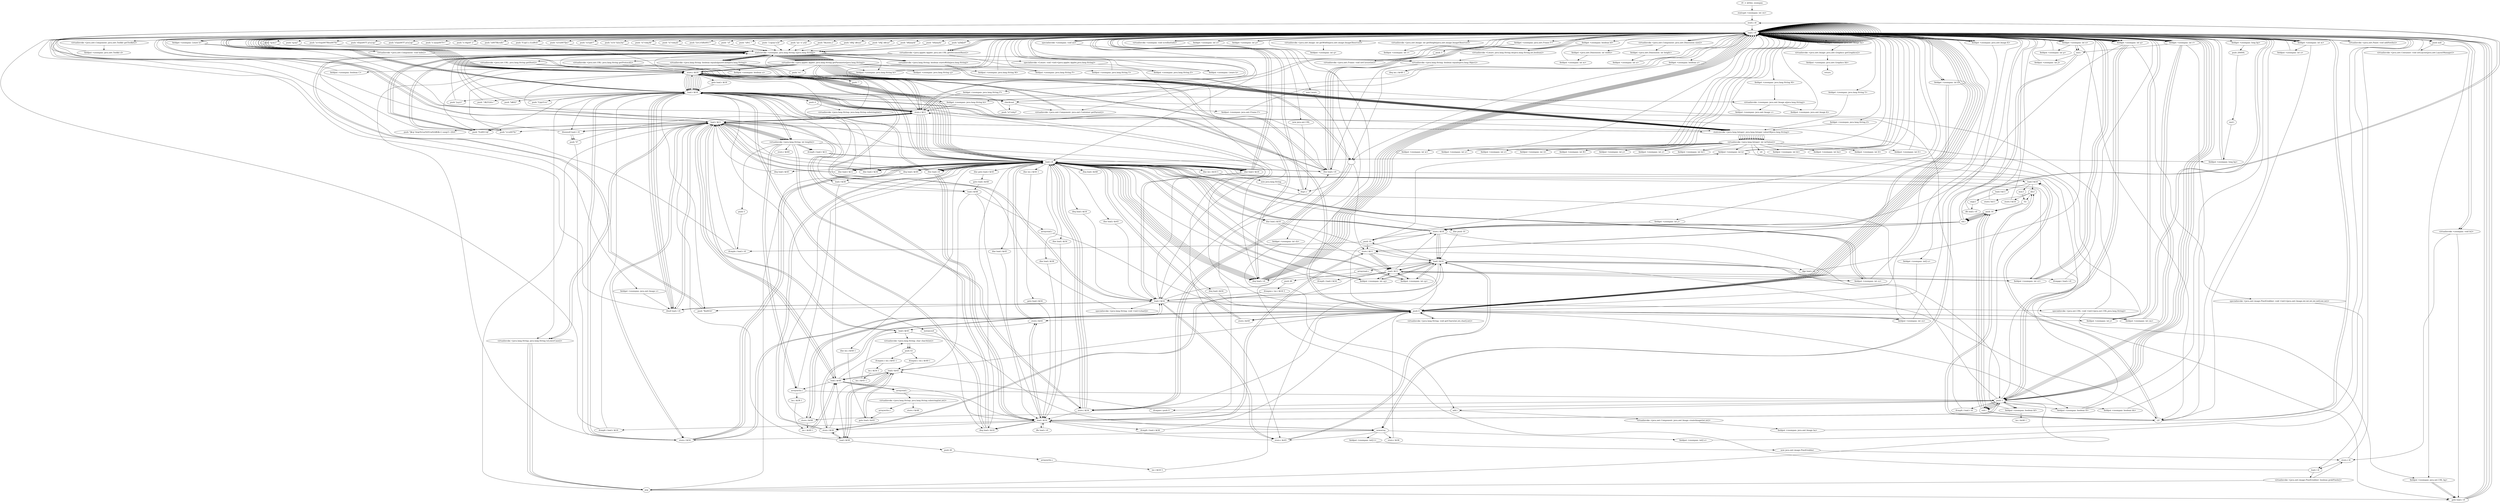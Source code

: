 digraph "" {
    "r0 := @this: zoompan"
    "staticget <zoompan: int cw>"
    "r0 := @this: zoompan"->"staticget <zoompan: int cw>";
    "store.i i0"
    "staticget <zoompan: int cw>"->"store.i i0";
    "load.r r0"
    "store.i i0"->"load.r r0";
    "push null"
    "load.r r0"->"push null";
    "virtualinvoke <java.awt.Container: void setLayout(java.awt.LayoutManager)>"
    "push null"->"virtualinvoke <java.awt.Container: void setLayout(java.awt.LayoutManager)>";
    "virtualinvoke <java.awt.Container: void setLayout(java.awt.LayoutManager)>"->"load.r r0";
    "virtualinvoke <java.awt.Panel: void addNotify()>"
    "load.r r0"->"virtualinvoke <java.awt.Panel: void addNotify()>";
    "virtualinvoke <java.awt.Panel: void addNotify()>"->"load.r r0";
    "load.r r0"->"load.r r0";
    "virtualinvoke <java.awt.Component: java.awt.Toolkit getToolkit()>"
    "load.r r0"->"virtualinvoke <java.awt.Component: java.awt.Toolkit getToolkit()>";
    "fieldput <zoompan: java.awt.Toolkit d>"
    "virtualinvoke <java.awt.Component: java.awt.Toolkit getToolkit()>"->"fieldput <zoompan: java.awt.Toolkit d>";
    "fieldput <zoompan: java.awt.Toolkit d>"->"load.r r0";
    "load.r r0"->"load.r r0";
    "push \"o rhpo9`{\""
    "load.r r0"->"push \"o rhpo9`{\"";
    "staticinvoke <zoompan: java.lang.String c(java.lang.String)>"
    "push \"o rhpo9`{\""->"staticinvoke <zoompan: java.lang.String c(java.lang.String)>";
    "virtualinvoke <java.applet.Applet: java.lang.String getParameter(java.lang.String)>"
    "staticinvoke <zoompan: java.lang.String c(java.lang.String)>"->"virtualinvoke <java.applet.Applet: java.lang.String getParameter(java.lang.String)>";
    "fieldput <zoompan: java.lang.String cj>"
    "virtualinvoke <java.applet.Applet: java.lang.String getParameter(java.lang.String)>"->"fieldput <zoompan: java.lang.String cj>";
    "fieldput <zoompan: java.lang.String cj>"->"load.r r0";
    "push \"\u007f&vxlh\'\""
    "load.r r0"->"push \"\u007f&vxlh\'\"";
    "push \"\u007f&vxlh\'\""->"staticinvoke <zoompan: java.lang.String c(java.lang.String)>";
    "staticinvoke <zoompan: java.lang.String c(java.lang.String)>"->"virtualinvoke <java.applet.Applet: java.lang.String getParameter(java.lang.String)>";
    "store.r $i18"
    "virtualinvoke <java.applet.Applet: java.lang.String getParameter(java.lang.String)>"->"store.r $i18";
    "load.r $i18"
    "store.r $i18"->"load.r $i18";
    "store.r $i11"
    "load.r $i18"->"store.r $i11";
    "load.i i0"
    "store.r $i11"->"load.i i0";
    "ifne load.r $i11"
    "load.i i0"->"ifne load.r $i11";
    "ifne load.r $i11"->"load.r $i18";
    "ifnull load.r r0"
    "load.r $i18"->"ifnull load.r r0";
    "ifnull load.r r0"->"load.r $i18";
    "load.r $i18"->"store.r $i11";
    "store.r $i11"->"load.i i0";
    "load.i i0"->"ifne load.r $i11";
    "load.r $i11"
    "ifne load.r $i11"->"load.r $i11";
    "push \"]$cp`htqe%]:ue%H1rq%4#dk+}:ueqy5~2fs9:\""
    "load.r $i11"->"push \"]$cp`htqe%]:ue%H1rq%4#dk+}:ueqy5~2fs9:\"";
    "push \"]$cp`htqe%]:ue%H1rq%4#dk+}:ueqy5~2fs9:\""->"staticinvoke <zoompan: java.lang.String c(java.lang.String)>";
    "virtualinvoke <java.lang.String: boolean startsWith(java.lang.String)>"
    "staticinvoke <zoompan: java.lang.String c(java.lang.String)>"->"virtualinvoke <java.lang.String: boolean startsWith(java.lang.String)>";
    "ifne load.r r0"
    "virtualinvoke <java.lang.String: boolean startsWith(java.lang.String)>"->"ifne load.r r0";
    "ifne load.r r0"->"load.r r0";
    "specialinvoke <zoompan: void a()>"
    "load.r r0"->"specialinvoke <zoompan: void a()>";
    "specialinvoke <zoompan: void a()>"->"load.i i0";
    "ifeq load.r r0"
    "load.i i0"->"ifeq load.r r0";
    "ifeq load.r r0"->"load.r r0";
    "load.r r0"->"specialinvoke <zoompan: void a()>";
    "specialinvoke <zoompan: void a()>"->"load.r r0";
    "new Lware"
    "load.r r0"->"new Lware";
    "dup1.r"
    "new Lware"->"dup1.r";
    "dup1.r"->"load.r r0";
    "push \"F;|qU}:3}ul8vh\""
    "load.r r0"->"push \"F;|qU}:3}ul8vh\"";
    "push \"F;|qU}:3}ul8vh\""->"staticinvoke <zoompan: java.lang.String c(java.lang.String)>";
    "specialinvoke <Lware: void <init>(java.applet.Applet,java.lang.String)>"
    "staticinvoke <zoompan: java.lang.String c(java.lang.String)>"->"specialinvoke <Lware: void <init>(java.applet.Applet,java.lang.String)>";
    "fieldput <zoompan: Lware h>"
    "specialinvoke <Lware: void <init>(java.applet.Applet,java.lang.String)>"->"fieldput <zoompan: Lware h>";
    "fieldput <zoompan: Lware h>"->"load.r r0";
    "fieldget <zoompan: Lware h>"
    "load.r r0"->"fieldget <zoompan: Lware h>";
    "virtualinvoke <java.awt.Component: void hide()>"
    "fieldget <zoompan: Lware h>"->"virtualinvoke <java.awt.Component: void hide()>";
    "virtualinvoke <java.awt.Component: void hide()>"->"load.r r0";
    "virtualinvoke <java.applet.Applet: java.net.URL getDocumentBase()>"
    "load.r r0"->"virtualinvoke <java.applet.Applet: java.net.URL getDocumentBase()>";
    "virtualinvoke <java.net.URL: java.lang.String getProtocol()>"
    "virtualinvoke <java.applet.Applet: java.net.URL getDocumentBase()>"->"virtualinvoke <java.net.URL: java.lang.String getProtocol()>";
    "virtualinvoke <java.net.URL: java.lang.String getProtocol()>"->"store.r $i11";
    "store.r $i11"->"load.r $i11";
    "load.r $i11"->"store.r $i11";
    "goto load.r r0"
    "store.r $i11"->"goto load.r r0";
    "goto load.r r0"->"load.r r0";
    "load.r r0"->"virtualinvoke <java.applet.Applet: java.net.URL getDocumentBase()>";
    "virtualinvoke <java.net.URL: java.lang.String getHost()>"
    "virtualinvoke <java.applet.Applet: java.net.URL getDocumentBase()>"->"virtualinvoke <java.net.URL: java.lang.String getHost()>";
    "virtualinvoke <java.net.URL: java.lang.String getHost()>"->"store.r $i18";
    "goto load.r $i18"
    "store.r $i18"->"goto load.r $i18";
    "goto load.r $i18"->"load.r $i18";
    "virtualinvoke <java.lang.String: java.lang.String toLowerCase()>"
    "load.r $i18"->"virtualinvoke <java.lang.String: java.lang.String toLowerCase()>";
    "pop"
    "virtualinvoke <java.lang.String: java.lang.String toLowerCase()>"->"pop";
    "pop"->"load.r $i11";
    "load.r $i11"->"virtualinvoke <java.lang.String: java.lang.String toLowerCase()>";
    "virtualinvoke <java.lang.String: java.lang.String toLowerCase()>"->"pop";
    "pop"->"load.i i0";
    "ifne load.i i0"
    "load.i i0"->"ifne load.i i0";
    "ifne load.i i0"->"load.r $i11";
    "push \"z=\u007fy\""
    "load.r $i11"->"push \"z=\u007fy\"";
    "push \"z=\u007fy\""->"staticinvoke <zoompan: java.lang.String c(java.lang.String)>";
    "virtualinvoke <java.lang.String: boolean equals(java.lang.Object)>"
    "staticinvoke <zoompan: java.lang.String c(java.lang.String)>"->"virtualinvoke <java.lang.String: boolean equals(java.lang.Object)>";
    "virtualinvoke <java.lang.String: boolean equals(java.lang.Object)>"->"ifne load.r r0";
    "ifne load.r r0"->"load.r $i18";
    "virtualinvoke <java.lang.String: int length()>"
    "load.r $i18"->"virtualinvoke <java.lang.String: int length()>";
    "store.i $i34"
    "virtualinvoke <java.lang.String: int length()>"->"store.i $i34";
    "store.i $i34"->"load.i i0";
    "load.i i0"->"ifne load.i i0";
    "load.i $i34"
    "ifne load.i i0"->"load.i $i34";
    "push 1"
    "load.i $i34"->"push 1";
    "ifcmplt.i load.r r0"
    "push 1"->"ifcmplt.i load.r r0";
    "ifcmplt.i load.r r0"->"load.r $i18";
    "push \"p;p}i\""
    "load.r $i18"->"push \"p;p}i\"";
    "push \"p;p}i\""->"staticinvoke <zoompan: java.lang.String c(java.lang.String)>";
    "staticinvoke <zoompan: java.lang.String c(java.lang.String)>"->"virtualinvoke <java.lang.String: boolean startsWith(java.lang.String)>";
    ""
    "virtualinvoke <java.lang.String: boolean startsWith(java.lang.String)>"->"";
    ""->"store.i $i34";
    "store.i $i34"->"load.i i0";
    "load.i i0"->"ifne load.i i0";
    "ifne load.i i0"->"load.i $i34";
    "load.i $i34"->"ifne load.r r0";
    "ifne load.r r0"->"load.r $i18";
    "push \"-f$252d=-\""
    "load.r $i18"->"push \"-f$252d=-\"";
    "push \"-f$252d=-\""->"staticinvoke <zoompan: java.lang.String c(java.lang.String)>";
    "staticinvoke <zoompan: java.lang.String c(java.lang.String)>"->"virtualinvoke <java.lang.String: boolean equals(java.lang.Object)>";
    "virtualinvoke <java.lang.String: boolean equals(java.lang.Object)>"->"";
    ""->"store.i $i34";
    "store.i $i34"->"load.i i0";
    "load.i i0"->"ifne load.i i0";
    "ifne load.i i0"->"load.i $i34";
    "ifeq load.r $i18"
    "load.i $i34"->"ifeq load.r $i18";
    "ifeq load.r $i18"->"load.r r0";
    "load.r r0"->"push 1";
    "fieldput <zoompan: boolean bf>"
    "push 1"->"fieldput <zoompan: boolean bf>";
    "fieldput <zoompan: boolean bf>"->"load.i i0";
    "load.i i0"->"ifeq load.r r0";
    "ifeq load.r r0"->"load.r $i18";
    "push \"k#d2\""
    "load.r $i18"->"push \"k#d2\"";
    "push \"k#d2\""->"staticinvoke <zoompan: java.lang.String c(java.lang.String)>";
    "staticinvoke <zoompan: java.lang.String c(java.lang.String)>"->"virtualinvoke <java.lang.String: boolean startsWith(java.lang.String)>";
    "virtualinvoke <java.lang.String: boolean startsWith(java.lang.String)>"->"";
    ""->"store.i $i34";
    "store.i $i34"->"load.i i0";
    "ifne load.i $i34"
    "load.i i0"->"ifne load.i $i34";
    "ifne load.i $i34"->"load.i $i34";
    "load.i $i34"->"ifeq load.r $i18";
    "ifeq load.r $i18"->"load.r $i18";
    "push 4"
    "load.r $i18"->"push 4";
    "virtualinvoke <java.lang.String: java.lang.String substring(int)>"
    "push 4"->"virtualinvoke <java.lang.String: java.lang.String substring(int)>";
    "virtualinvoke <java.lang.String: java.lang.String substring(int)>"->"store.r $i18";
    "store.r $i18"->"load.r $i18";
    "load.r $i18"->"virtualinvoke <java.lang.String: int length()>";
    "virtualinvoke <java.lang.String: int length()>"->"store.i $i34";
    "store.i $i34"->"load.i $i34";
    "store.i $i11"
    "load.i $i34"->"store.i $i11";
    "store.i $i11"->"load.i $i34";
    "store.i $r45"
    "load.i $i34"->"store.i $r45";
    "store.i $r45"->"load.i i0";
    "ifne load.i $r45"
    "load.i i0"->"ifne load.i $r45";
    "ifne load.i $r45"->"load.i $i34";
    "ifle load.r r0"
    "load.i $i34"->"ifle load.r r0";
    "ifle load.r r0"->"load.i $i34";
    "load.i $i34"->"store.i $r45";
    "load.i $r45"
    "store.i $r45"->"load.i $r45";
    "newarray"
    "load.i $r45"->"newarray";
    "store.r $i34"
    "newarray"->"store.r $i34";
    "store.r $i34"->"load.r $i18";
    "push 0"
    "load.r $i18"->"push 0";
    "load.i $i11"
    "push 0"->"load.i $i11";
    "load.r $i34"
    "load.i $i11"->"load.r $i34";
    "load.r $i34"->"push 0";
    "virtualinvoke <java.lang.String: void getChars(int,int,char[],int)>"
    "push 0"->"virtualinvoke <java.lang.String: void getChars(int,int,char[],int)>";
    "virtualinvoke <java.lang.String: void getChars(int,int,char[],int)>"->"push 0";
    "store.i $i18"
    "push 0"->"store.i $i18";
    "store.i $i18"->"load.i i0";
    "ifeq load.i $i18"
    "load.i i0"->"ifeq load.i $i18";
    "ifeq load.i $i18"->"load.r $i34";
    "store.r $r45"
    "load.r $i34"->"store.r $r45";
    "load.i $i18"
    "store.r $r45"->"load.i $i18";
    "store.i $i38"
    "load.i $i18"->"store.i $i38";
    "store.i $i38"->"load.i i0";
    "ifne load.r $r45"
    "load.i i0"->"ifne load.r $r45";
    "ifne load.r $r45"->"load.r $i34";
    "load.r $i34"->"load.i $i18";
    "arrayread.c"
    "load.i $i18"->"arrayread.c";
    "push 48"
    "arrayread.c"->"push 48";
    "ifcmpne.c inc.i $i18 5"
    "push 48"->"ifcmpne.c inc.i $i18 5";
    "ifcmpne.c inc.i $i18 5"->"load.r $i34";
    "load.r $i34"->"store.r $r45";
    "store.r $r45"->"load.i $i18";
    "load.i $i18"->"store.i $i38";
    "load.r $r45"
    "store.i $i38"->"load.r $r45";
    "load.i $i38"
    "load.r $r45"->"load.i $i38";
    "push 49"
    "load.i $i38"->"push 49";
    "arraywrite.c"
    "push 49"->"arraywrite.c";
    "inc.i $i18 5"
    "arraywrite.c"->"inc.i $i18 5";
    "inc.i $i18 5"->"load.i $i18";
    "load.i $i18"->"load.i $i11";
    "ifcmplt.i load.r $i34"
    "load.i $i11"->"ifcmplt.i load.r $i34";
    "ifcmplt.i load.r $i34"->"load.i i0";
    "ifne inc.i $i18 5"
    "load.i i0"->"ifne inc.i $i18 5";
    "new java.lang.String"
    "ifne inc.i $i18 5"->"new java.lang.String";
    "new java.lang.String"->"dup1.r";
    "dup1.r"->"load.r $i34";
    "specialinvoke <java.lang.String: void <init>(char[])>"
    "load.r $i34"->"specialinvoke <java.lang.String: void <init>(char[])>";
    "specialinvoke <java.lang.String: void <init>(char[])>"->"store.r $i18";
    "store.r $i18"->"load.r r0";
    "push \"n1t\u007fjx1\""
    "load.r r0"->"push \"n1t\u007fjx1\"";
    "push \"n1t\u007fjx1\""->"staticinvoke <zoompan: java.lang.String c(java.lang.String)>";
    "staticinvoke <zoompan: java.lang.String c(java.lang.String)>"->"virtualinvoke <java.applet.Applet: java.lang.String getParameter(java.lang.String)>";
    "virtualinvoke <java.applet.Applet: java.lang.String getParameter(java.lang.String)>"->"store.r $i11";
    "store.r $i11"->"load.r $i11";
    "load.r $i11"->"store.r $i34";
    "store.r $i34"->"load.i i0";
    "ifne load.r $i34"
    "load.i i0"->"ifne load.r $i34";
    "ifne load.r $i34"->"load.r $i11";
    "load.r $i11"->"ifnull load.r r0";
    "ifnull load.r r0"->"load.r $i11";
    "load.r $i11"->"store.r $i34";
    "store.r $i34"->"load.i i0";
    "load.i i0"->"ifne load.r $i34";
    "ifne load.r $i34"->"load.r $i11";
    "load.r $i11"->"virtualinvoke <java.lang.String: int length()>";
    "push 5"
    "virtualinvoke <java.lang.String: int length()>"->"push 5";
    "ifcmple.i load.r r0"
    "push 5"->"ifcmple.i load.r r0";
    "ifcmple.i load.r r0"->"load.r $i11";
    "load.r $i11"->"virtualinvoke <java.lang.String: java.lang.String toLowerCase()>";
    "virtualinvoke <java.lang.String: java.lang.String toLowerCase()>"->"pop";
    "pop"->"push 1";
    "push 1"->"store.i $i34";
    "store.i $i34"->"push 0";
    "push 0"->"store.i $r45";
    "store.i $r45"->"load.i i0";
    "ifeq load.i $r45"
    "load.i i0"->"ifeq load.i $r45";
    "ifeq load.i $r45"->"load.r $i11";
    "load.r $i11"->"load.i $r45";
    "virtualinvoke <java.lang.String: char charAt(int)>"
    "load.i $r45"->"virtualinvoke <java.lang.String: char charAt(int)>";
    "push 43"
    "virtualinvoke <java.lang.String: char charAt(int)>"->"push 43";
    "ifcmpne.c inc.i $r45 1"
    "push 43"->"ifcmpne.c inc.i $r45 1";
    "inc.i $i34 1"
    "ifcmpne.c inc.i $r45 1"->"inc.i $i34 1";
    "inc.i $r45 1"
    "inc.i $i34 1"->"inc.i $r45 1";
    "inc.i $r45 1"->"load.i $r45";
    "load.i $r45"->"load.r $i11";
    "load.r $i11"->"virtualinvoke <java.lang.String: int length()>";
    "ifcmplt.i load.r $i11"
    "virtualinvoke <java.lang.String: int length()>"->"ifcmplt.i load.r $i11";
    "ifcmplt.i load.r $i11"->"load.i i0";
    "ifne inc.i $r45 1"
    "load.i i0"->"ifne inc.i $r45 1";
    "goto load.i $i34"
    "ifne inc.i $r45 1"->"goto load.i $i34";
    "goto load.i $i34"->"load.i $i34";
    "load.i $i34"->"newarray";
    "newarray"->"store.r $r45";
    "store.r $r45"->"load.i $i34";
    "load.i $i34"->"store.i $i38";
    "store.i $i38"->"load.i i0";
    "ifne load.i $i38"
    "load.i i0"->"ifne load.i $i38";
    "ifne load.i $i38"->"load.i $i34";
    "load.i $i34"->"push 1";
    "ifcmpne.i push 0"
    "push 1"->"ifcmpne.i push 0";
    "ifcmpne.i push 0"->"load.r $r45";
    "load.r $r45"->"push 0";
    "push 0"->"load.r $i11";
    "load.r $i11"->"virtualinvoke <java.lang.String: int length()>";
    "arraywrite.i"
    "virtualinvoke <java.lang.String: int length()>"->"arraywrite.i";
    "arraywrite.i"->"load.i i0";
    "ifeq load.i $i34"
    "load.i i0"->"ifeq load.i $i34";
    "ifeq load.i $i34"->"push 0";
    "push 0"->"store.i $i38";
    "store.i $i38"->"load.i $i38";
    "load.i $i38"->"store.i $i38";
    "store.i $i38"->"push 0";
    "store.i $r49"
    "push 0"->"store.i $r49";
    "store.i $r49"->"load.i i0";
    "ifeq load.i $r49"
    "load.i i0"->"ifeq load.i $r49";
    "ifeq load.i $r49"->"load.r $i11";
    "load.i $r49"
    "load.r $i11"->"load.i $r49";
    "load.i $r49"->"virtualinvoke <java.lang.String: char charAt(int)>";
    "virtualinvoke <java.lang.String: char charAt(int)>"->"push 43";
    "ifcmpne.c inc.i $r49 1"
    "push 43"->"ifcmpne.c inc.i $r49 1";
    "ifcmpne.c inc.i $r49 1"->"load.r $r45";
    "load.r $r45"->"load.i $i38";
    "load.i $i38"->"load.i $r49";
    "load.i $r49"->"arraywrite.i";
    "inc.i $i38 1"
    "arraywrite.i"->"inc.i $i38 1";
    "inc.i $r49 1"
    "inc.i $i38 1"->"inc.i $r49 1";
    "inc.i $r49 1"->"load.i $r49";
    "load.i $r49"->"load.r $i11";
    "load.r $i11"->"virtualinvoke <java.lang.String: int length()>";
    "virtualinvoke <java.lang.String: int length()>"->"ifcmplt.i load.r $i11";
    "ifcmplt.i load.r $i11"->"load.i i0";
    "ifne inc.i $r49 1"
    "load.i i0"->"ifne inc.i $r49 1";
    "goto load.r $r45"
    "ifne inc.i $r49 1"->"goto load.r $r45";
    "goto load.r $r45"->"load.r $r45";
    "load.r $r45"->"load.i $i38";
    "load.i $i38"->"load.r $i11";
    "load.r $i11"->"virtualinvoke <java.lang.String: int length()>";
    "virtualinvoke <java.lang.String: int length()>"->"arraywrite.i";
    "arraywrite.i"->"load.i $i34";
    "load.i $i34"->"newarray";
    "store.r $i38"
    "newarray"->"store.r $i38";
    "store.r $i38"->"push 0";
    "store.i $r48"
    "push 0"->"store.i $r48";
    "store.i $r48"->"push 0";
    "push 0"->"store.i $r49";
    "store.i $r49"->"load.i i0";
    "load.i i0"->"ifeq load.i $r49";
    "load.r $i38"
    "ifeq load.i $r49"->"load.r $i38";
    "load.r $i38"->"load.i $r49";
    "load.i $r49"->"load.r $i11";
    "load.i $r48"
    "load.r $i11"->"load.i $r48";
    "load.i $r48"->"load.r $r45";
    "load.r $r45"->"load.i $r49";
    "arrayread.i"
    "load.i $r49"->"arrayread.i";
    "virtualinvoke <java.lang.String: java.lang.String substring(int,int)>"
    "arrayread.i"->"virtualinvoke <java.lang.String: java.lang.String substring(int,int)>";
    "arraywrite.r"
    "virtualinvoke <java.lang.String: java.lang.String substring(int,int)>"->"arraywrite.r";
    "arraywrite.r"->"goto load.r $r45";
    "goto load.r $r45"->"load.r $r45";
    "load.r $r45"->"load.i $r49";
    "load.i $r49"->"arrayread.i";
    "arrayread.i"->"push 1";
    "add.i"
    "push 1"->"add.i";
    "add.i"->"store.i $r48";
    "store.i $r48"->"inc.i $r49 1";
    "inc.i $r49 1"->"load.i $r49";
    "load.i $r49"->"load.i $i34";
    "ifcmplt.i load.r $i38"
    "load.i $i34"->"ifcmplt.i load.r $i38";
    "ifcmplt.i load.r $i38"->"push 0";
    "push 0"->"store.i $r48";
    "store.i $r48"->"load.i i0";
    "ifeq load.i $r48"
    "load.i i0"->"ifeq load.i $r48";
    "ifeq load.i $r48"->"load.i i0";
    "ifne goto load.r $r45"
    "load.i i0"->"ifne goto load.r $r45";
    "goto load.i $r48"
    "ifne goto load.r $r45"->"goto load.i $r48";
    "goto load.i $r48"->"load.i $r48";
    "load.i $r48"->"load.i $i34";
    "ifcmplt.i load.r $i18"
    "load.i $i34"->"ifcmplt.i load.r $i18";
    "ifcmplt.i load.r $i18"->"load.r r0";
    "push \"n1tplr?\""
    "load.r r0"->"push \"n1tplr?\"";
    "push \"n1tplr?\""->"staticinvoke <zoompan: java.lang.String c(java.lang.String)>";
    "staticinvoke <zoompan: java.lang.String c(java.lang.String)>"->"virtualinvoke <java.applet.Applet: java.lang.String getParameter(java.lang.String)>";
    "virtualinvoke <java.applet.Applet: java.lang.String getParameter(java.lang.String)>"->"store.r $i34";
    "store.r $i34"->"load.r $i34";
    "load.r $i34"->"store.r $i18";
    "store.r $i18"->"load.i i0";
    "ifne load.r $i18"
    "load.i i0"->"ifne load.r $i18";
    "ifne load.r $i18"->"load.r $i34";
    "load.r $i34"->"ifnull load.r r0";
    "ifnull load.r r0"->"load.r $i34";
    "load.r $i34"->"store.r $i18";
    "store.r $i18"->"load.i i0";
    "load.i i0"->"ifne load.r $i18";
    "ifne load.r $i18"->"load.r $i34";
    "push \"R\u001b\""
    "load.r $i34"->"push \"R\u001b\"";
    "push \"R\u001b\""->"staticinvoke <zoompan: java.lang.String c(java.lang.String)>";
    "virtualinvoke <java.lang.String: boolean equalsIgnoreCase(java.lang.String)>"
    "staticinvoke <zoompan: java.lang.String c(java.lang.String)>"->"virtualinvoke <java.lang.String: boolean equalsIgnoreCase(java.lang.String)>";
    "virtualinvoke <java.lang.String: boolean equalsIgnoreCase(java.lang.String)>"->"ifne load.r r0";
    "ifne load.r r0"->"load.r r0";
    "new java.net.URL"
    "load.r r0"->"new java.net.URL";
    "new java.net.URL"->"dup1.r";
    "dup1.r"->"load.r r0";
    "load.r r0"->"virtualinvoke <java.applet.Applet: java.net.URL getDocumentBase()>";
    "virtualinvoke <java.applet.Applet: java.net.URL getDocumentBase()>"->"load.r $i34";
    "specialinvoke <java.net.URL: void <init>(java.net.URL,java.lang.String)>"
    "load.r $i34"->"specialinvoke <java.net.URL: void <init>(java.net.URL,java.lang.String)>";
    "fieldput <zoompan: java.net.URL bg>"
    "specialinvoke <java.net.URL: void <init>(java.net.URL,java.lang.String)>"->"fieldput <zoompan: java.net.URL bg>";
    "fieldput <zoompan: java.net.URL bg>"->"goto load.r r0";
    "goto load.r r0"->"load.r r0";
    "push \"n1tr`k2a}hy\""
    "load.r r0"->"push \"n1tr`k2a}hy\"";
    "push \"n1tr`k2a}hy\""->"staticinvoke <zoompan: java.lang.String c(java.lang.String)>";
    "staticinvoke <zoompan: java.lang.String c(java.lang.String)>"->"virtualinvoke <java.applet.Applet: java.lang.String getParameter(java.lang.String)>";
    "virtualinvoke <java.applet.Applet: java.lang.String getParameter(java.lang.String)>"->"store.r $i18";
    "store.r $i18"->"load.r $i18";
    "push \"E\u0011@\""
    "load.r $i18"->"push \"E\u0011@\"";
    "push \"E\u0011@\""->"staticinvoke <zoompan: java.lang.String c(java.lang.String)>";
    "staticinvoke <zoompan: java.lang.String c(java.lang.String)>"->"virtualinvoke <java.lang.String: boolean equalsIgnoreCase(java.lang.String)>";
    "virtualinvoke <java.lang.String: boolean equalsIgnoreCase(java.lang.String)>"->"ifeq load.r r0";
    "ifeq load.r r0"->"load.r r0";
    "load.r r0"->"push 1";
    "fieldput <zoompan: boolean bh>"
    "push 1"->"fieldput <zoompan: boolean bh>";
    "fieldput <zoompan: boolean bh>"->"load.r r0";
    "virtualinvoke <java.awt.Component: java.awt.Container getParent()>"
    "load.r r0"->"virtualinvoke <java.awt.Component: java.awt.Container getParent()>";
    "virtualinvoke <java.awt.Component: java.awt.Container getParent()>"->"store.r $i18";
    "store.r $i18"->"load.i i0";
    "load.i i0"->"ifeq load.r $i18";
    "ifeq load.r $i18"->"load.r $i18";
    "checkcast"
    "load.r $i18"->"checkcast";
    "checkcast"->"virtualinvoke <java.awt.Component: java.awt.Container getParent()>";
    "virtualinvoke <java.awt.Component: java.awt.Container getParent()>"->"store.r $i18";
    "store.r $i18"->"load.r $i18";
    "load.r $i18"->"store.r $i18";
    "store.r $i18"->"load.r $i18";
    "instanceof"
    "load.r $i18"->"instanceof";
    "instanceof"->"ifeq load.r $i18";
    "ifeq load.r $i18"->"load.r r0";
    "load.r r0"->"load.r $i18";
    "load.r $i18"->"checkcast";
    "fieldput <zoompan: java.awt.Frame F>"
    "checkcast"->"fieldput <zoompan: java.awt.Frame F>";
    "fieldput <zoompan: java.awt.Frame F>"->"load.r r0";
    "fieldget <zoompan: java.awt.Frame F>"
    "load.r r0"->"fieldget <zoompan: java.awt.Frame F>";
    "push 3"
    "fieldget <zoompan: java.awt.Frame F>"->"push 3";
    "virtualinvoke <java.awt.Frame: void setCursor(int)>"
    "push 3"->"virtualinvoke <java.awt.Frame: void setCursor(int)>";
    "virtualinvoke <java.awt.Frame: void setCursor(int)>"->"load.r r0";
    "load.r r0"->"store.r $i18";
    "store.r $i18"->"load.i i0";
    "load.i i0"->"ifne load.r $i18";
    "ifne load.r $i18"->"load.r r0";
    "load.r r0"->"checkcast";
    "push \"s\\\"vnlq3\""
    "checkcast"->"push \"s\\\"vnlq3\"";
    "push \"s\\\"vnlq3\""->"staticinvoke <zoompan: java.lang.String c(java.lang.String)>";
    "staticinvoke <zoompan: java.lang.String c(java.lang.String)>"->"virtualinvoke <java.applet.Applet: java.lang.String getParameter(java.lang.String)>";
    "virtualinvoke <java.applet.Applet: java.lang.String getParameter(java.lang.String)>"->"store.r $i18";
    "store.r $i18"->"load.r $i18";
    "load.r $i18"->"store.r $i11";
    "store.r $i11"->"load.i i0";
    "load.i i0"->"ifne load.i i0";
    "ifne load.i i0"->"load.r $i18";
    "load.r $i18"->"ifnull load.r r0";
    "ifnull load.r r0"->"load.r $i18";
    "load.r $i18"->"store.r $i11";
    "store.r $i11"->"load.i i0";
    "load.i i0"->"ifne load.i i0";
    "ifne load.i i0"->"load.r $i18";
    "load.r $i18"->"push \"R\u001b\"";
    "push \"R\u001b\""->"staticinvoke <zoompan: java.lang.String c(java.lang.String)>";
    "staticinvoke <zoompan: java.lang.String c(java.lang.String)>"->"virtualinvoke <java.lang.String: boolean equalsIgnoreCase(java.lang.String)>";
    "virtualinvoke <java.lang.String: boolean equalsIgnoreCase(java.lang.String)>"->"ifne load.r r0";
    "ifne load.r r0"->"load.r r0";
    "load.r r0"->"load.r r0";
    "load.r r0"->"load.r $i18";
    "virtualinvoke <zoompan: java.awt.Image a(java.lang.String)>"
    "load.r $i18"->"virtualinvoke <zoompan: java.awt.Image a(java.lang.String)>";
    "fieldput <zoompan: java.awt.Image v>"
    "virtualinvoke <zoompan: java.awt.Image a(java.lang.String)>"->"fieldput <zoompan: java.awt.Image v>";
    "fieldput <zoompan: java.awt.Image v>"->"load.r r0";
    "load.r r0"->"store.r $i18";
    "store.r $i18"->"load.i i0";
    "load.i i0"->"ifne load.r $i18";
    "ifne load.r $i18"->"load.r r0";
    "fieldget <zoompan: java.awt.Image v>"
    "load.r r0"->"fieldget <zoompan: java.awt.Image v>";
    "fieldget <zoompan: java.awt.Image v>"->"ifnull load.r r0";
    "ifnull load.r r0"->"load.r r0";
    "push \"s\\\"vnlq3K\""
    "load.r r0"->"push \"s\\\"vnlq3K\"";
    "push \"s\\\"vnlq3K\""->"staticinvoke <zoompan: java.lang.String c(java.lang.String)>";
    "staticinvoke <zoompan: java.lang.String c(java.lang.String)>"->"virtualinvoke <java.applet.Applet: java.lang.String getParameter(java.lang.String)>";
    "virtualinvoke <java.applet.Applet: java.lang.String getParameter(java.lang.String)>"->"store.r $i11";
    "store.r $i11"->"load.r $i11";
    "load.r $i11"->"store.r $i18";
    "store.r $i18"->"load.i i0";
    "load.i i0"->"ifne load.r $i18";
    "ifne load.r $i18"->"load.r $i11";
    "ifnonnull load.r r0"
    "load.r $i11"->"ifnonnull load.r r0";
    "push \"0\""
    "ifnonnull load.r r0"->"push \"0\"";
    "push \"0\""->"store.r $i11";
    "store.r $i11"->"load.r r0";
    "load.r r0"->"load.r $i11";
    "staticinvoke <java.lang.Integer: java.lang.Integer valueOf(java.lang.String)>"
    "load.r $i11"->"staticinvoke <java.lang.Integer: java.lang.Integer valueOf(java.lang.String)>";
    "virtualinvoke <java.lang.Integer: int intValue()>"
    "staticinvoke <java.lang.Integer: java.lang.Integer valueOf(java.lang.String)>"->"virtualinvoke <java.lang.Integer: int intValue()>";
    "fieldput <zoompan: int w>"
    "virtualinvoke <java.lang.Integer: int intValue()>"->"fieldput <zoompan: int w>";
    "fieldput <zoompan: int w>"->"load.r r0";
    "push \"s\\\"vnlq3J\""
    "load.r r0"->"push \"s\\\"vnlq3J\"";
    "push \"s\\\"vnlq3J\""->"staticinvoke <zoompan: java.lang.String c(java.lang.String)>";
    "staticinvoke <zoompan: java.lang.String c(java.lang.String)>"->"virtualinvoke <java.applet.Applet: java.lang.String getParameter(java.lang.String)>";
    "virtualinvoke <java.applet.Applet: java.lang.String getParameter(java.lang.String)>"->"store.r $i18";
    "store.r $i18"->"load.r $i18";
    "load.r $i18"->"store.r $i11";
    "store.r $i11"->"load.r $i18";
    "load.r $i18"->"store.r $i34";
    "store.r $i34"->"load.i i0";
    "load.i i0"->"ifne load.r $i34";
    "ifne load.r $i34"->"load.r $i18";
    "load.r $i18"->"ifnonnull load.r r0";
    "ifnonnull load.r r0"->"push \"0\"";
    "push \"0\""->"store.r $i34";
    "store.r $i34"->"load.r $i34";
    "load.r $i34"->"store.r $i11";
    "store.r $i11"->"load.r r0";
    "load.r r0"->"load.r $i11";
    "load.r $i11"->"staticinvoke <java.lang.Integer: java.lang.Integer valueOf(java.lang.String)>";
    "staticinvoke <java.lang.Integer: java.lang.Integer valueOf(java.lang.String)>"->"virtualinvoke <java.lang.Integer: int intValue()>";
    "fieldput <zoompan: int x>"
    "virtualinvoke <java.lang.Integer: int intValue()>"->"fieldput <zoompan: int x>";
    "fieldput <zoompan: int x>"->"load.r r0";
    "load.r r0"->"load.r r0";
    "push \"Q=}O\\R\u0017\""
    "load.r r0"->"push \"Q=}O\\R\u0017\"";
    "push \"Q=}O\\R\u0017\""->"staticinvoke <zoompan: java.lang.String c(java.lang.String)>";
    "staticinvoke <zoompan: java.lang.String c(java.lang.String)>"->"virtualinvoke <java.applet.Applet: java.lang.String getParameter(java.lang.String)>";
    "fieldput <zoompan: java.lang.String bi>"
    "virtualinvoke <java.applet.Applet: java.lang.String getParameter(java.lang.String)>"->"fieldput <zoompan: java.lang.String bi>";
    "fieldput <zoompan: java.lang.String bi>"->"load.r r0";
    "load.r r0"->"store.r $i18";
    "store.r $i18"->"load.r $i18";
    "fieldget <zoompan: java.lang.String bi>"
    "load.r $i18"->"fieldget <zoompan: java.lang.String bi>";
    "fieldget <zoompan: java.lang.String bi>"->"store.r $i11";
    "store.r $i11"->"load.i i0";
    "load.i i0"->"ifne load.r $i11";
    "ifne load.r $i11"->"load.r $i11";
    "load.r $i11"->"ifnonnull load.r r0";
    "ifnonnull load.r r0"->"load.r r0";
    "push \"-d\""
    "load.r r0"->"push \"-d\"";
    "push \"-d\""->"staticinvoke <zoompan: java.lang.String c(java.lang.String)>";
    "staticinvoke <zoompan: java.lang.String c(java.lang.String)>"->"fieldput <zoompan: java.lang.String bi>";
    "fieldput <zoompan: java.lang.String bi>"->"load.r r0";
    "load.r r0"->"load.r r0";
    "load.r r0"->"fieldget <zoompan: java.lang.String bi>";
    "fieldget <zoompan: java.lang.String bi>"->"staticinvoke <java.lang.Integer: java.lang.Integer valueOf(java.lang.String)>";
    "staticinvoke <java.lang.Integer: java.lang.Integer valueOf(java.lang.String)>"->"virtualinvoke <java.lang.Integer: int intValue()>";
    "fieldput <zoompan: int e>"
    "virtualinvoke <java.lang.Integer: int intValue()>"->"fieldput <zoompan: int e>";
    "fieldput <zoompan: int e>"->"load.r r0";
    "load.r r0"->"load.r r0";
    "push \"u9r{`\""
    "load.r r0"->"push \"u9r{`\"";
    "push \"u9r{`\""->"staticinvoke <zoompan: java.lang.String c(java.lang.String)>";
    "staticinvoke <zoompan: java.lang.String c(java.lang.String)>"->"virtualinvoke <java.applet.Applet: java.lang.String getParameter(java.lang.String)>";
    "fieldput <zoompan: java.lang.String M>"
    "virtualinvoke <java.applet.Applet: java.lang.String getParameter(java.lang.String)>"->"fieldput <zoompan: java.lang.String M>";
    "fieldput <zoompan: java.lang.String M>"->"load.r r0";
    "load.r r0"->"load.r r0";
    "virtualinvoke <java.awt.Component: java.awt.Dimension size()>"
    "load.r r0"->"virtualinvoke <java.awt.Component: java.awt.Dimension size()>";
    "fieldget <java.awt.Dimension: int width>"
    "virtualinvoke <java.awt.Component: java.awt.Dimension size()>"->"fieldget <java.awt.Dimension: int width>";
    "fieldput <zoompan: int m>"
    "fieldget <java.awt.Dimension: int width>"->"fieldput <zoompan: int m>";
    "fieldput <zoompan: int m>"->"load.r r0";
    "load.r r0"->"load.r r0";
    "load.r r0"->"virtualinvoke <java.awt.Component: java.awt.Dimension size()>";
    "fieldget <java.awt.Dimension: int height>"
    "virtualinvoke <java.awt.Component: java.awt.Dimension size()>"->"fieldget <java.awt.Dimension: int height>";
    "fieldput <zoompan: int n>"
    "fieldget <java.awt.Dimension: int height>"->"fieldput <zoompan: int n>";
    "fieldput <zoompan: int n>"->"load.r r0";
    "load.r r0"->"load.r r0";
    "push \"}!gsay\'z{k\""
    "load.r r0"->"push \"}!gsay\'z{k\"";
    "push \"}!gsay\'z{k\""->"staticinvoke <zoompan: java.lang.String c(java.lang.String)>";
    "staticinvoke <zoompan: java.lang.String c(java.lang.String)>"->"virtualinvoke <java.applet.Applet: java.lang.String getParameter(java.lang.String)>";
    "fieldput <zoompan: java.lang.String P>"
    "virtualinvoke <java.applet.Applet: java.lang.String getParameter(java.lang.String)>"->"fieldput <zoompan: java.lang.String P>";
    "fieldput <zoompan: java.lang.String P>"->"load.r r0";
    "load.r r0"->"store.r $i18";
    "store.r $i18"->"load.i i0";
    "load.i i0"->"ifne load.r $i18";
    "ifne load.r $i18"->"load.r r0";
    "fieldget <zoompan: java.lang.String P>"
    "load.r r0"->"fieldget <zoompan: java.lang.String P>";
    "fieldget <zoompan: java.lang.String P>"->"store.r $i11";
    "store.r $i11"->"load.r $i11";
    "load.r $i11"->"push \"E\u0011@\"";
    "push \"E\u0011@\""->"staticinvoke <zoompan: java.lang.String c(java.lang.String)>";
    "staticinvoke <zoompan: java.lang.String c(java.lang.String)>"->"virtualinvoke <java.lang.String: boolean equalsIgnoreCase(java.lang.String)>";
    "virtualinvoke <java.lang.String: boolean equalsIgnoreCase(java.lang.String)>"->"ifeq load.r r0";
    "ifeq load.r r0"->"load.r r0";
    "load.r r0"->"push 1";
    "fieldput <zoompan: boolean H>"
    "push 1"->"fieldput <zoompan: boolean H>";
    "fieldput <zoompan: boolean H>"->"load.i i0";
    "load.i i0"->"ifeq load.r r0";
    "ifeq load.r r0"->"load.r r0";
    "load.r r0"->"store.r $i18";
    "store.r $i18"->"load.r $i18";
    "load.r $i18"->"push 0";
    "push 0"->"fieldput <zoompan: boolean H>";
    "fieldput <zoompan: boolean H>"->"load.r r0";
    "load.r r0"->"load.r r0";
    "push \"q1~x`p5j\""
    "load.r r0"->"push \"q1~x`p5j\"";
    "push \"q1~x`p5j\""->"staticinvoke <zoompan: java.lang.String c(java.lang.String)>";
    "staticinvoke <zoompan: java.lang.String c(java.lang.String)>"->"virtualinvoke <java.applet.Applet: java.lang.String getParameter(java.lang.String)>";
    "fieldput <zoompan: java.lang.String Y>"
    "virtualinvoke <java.applet.Applet: java.lang.String getParameter(java.lang.String)>"->"fieldput <zoompan: java.lang.String Y>";
    "fieldput <zoompan: java.lang.String Y>"->"load.r r0";
    "load.r r0"->"load.r r0";
    "push \"l&zswu j\""
    "load.r r0"->"push \"l&zswu j\"";
    "push \"l&zswu j\""->"staticinvoke <zoompan: java.lang.String c(java.lang.String)>";
    "staticinvoke <zoompan: java.lang.String c(java.lang.String)>"->"virtualinvoke <java.applet.Applet: java.lang.String getParameter(java.lang.String)>";
    "fieldput <zoompan: java.lang.String Z>"
    "virtualinvoke <java.applet.Applet: java.lang.String getParameter(java.lang.String)>"->"fieldput <zoompan: java.lang.String Z>";
    "fieldput <zoompan: java.lang.String Z>"->"load.r r0";
    "load.r r0"->"load.r r0";
    "fieldget <zoompan: java.lang.String Y>"
    "load.r r0"->"fieldget <zoompan: java.lang.String Y>";
    "fieldget <zoompan: java.lang.String Y>"->"staticinvoke <java.lang.Integer: java.lang.Integer valueOf(java.lang.String)>";
    "staticinvoke <java.lang.Integer: java.lang.Integer valueOf(java.lang.String)>"->"virtualinvoke <java.lang.Integer: int intValue()>";
    "fieldput <zoompan: int j>"
    "virtualinvoke <java.lang.Integer: int intValue()>"->"fieldput <zoompan: int j>";
    "fieldput <zoompan: int j>"->"load.r r0";
    "load.r r0"->"load.r r0";
    "fieldget <zoompan: java.lang.String Z>"
    "load.r r0"->"fieldget <zoompan: java.lang.String Z>";
    "fieldget <zoompan: java.lang.String Z>"->"staticinvoke <java.lang.Integer: java.lang.Integer valueOf(java.lang.String)>";
    "staticinvoke <java.lang.Integer: java.lang.Integer valueOf(java.lang.String)>"->"virtualinvoke <java.lang.Integer: int intValue()>";
    "fieldput <zoompan: int k>"
    "virtualinvoke <java.lang.Integer: int intValue()>"->"fieldput <zoompan: int k>";
    "fieldput <zoompan: int k>"->"load.r r0";
    "fieldget <zoompan: int j>"
    "load.r r0"->"fieldget <zoompan: int j>";
    "fieldget <zoompan: int j>"->"store.i $i18";
    "store.i $i18"->"load.i i0";
    "ifne push 10"
    "load.i i0"->"ifne push 10";
    "ifne push 10"->"load.i $i18";
    "ifge load.r r0"
    "load.i $i18"->"ifge load.r r0";
    "ifge load.r r0"->"load.r r0";
    "load.r r0"->"push 0";
    "push 0"->"fieldput <zoompan: int j>";
    "fieldput <zoompan: int j>"->"load.r r0";
    "fieldget <zoompan: int k>"
    "load.r r0"->"fieldget <zoompan: int k>";
    "fieldget <zoompan: int k>"->"store.i $i18";
    "push 10"
    "store.i $i18"->"push 10";
    "push 10"->"store.i $i11";
    "store.i $i11"->"load.i i0";
    "ifne load.i $i18"
    "load.i i0"->"ifne load.i $i18";
    "ifne load.i $i18"->"load.i $i18";
    "load.i $i18"->"push 10";
    "push 10"->"ifcmple.i load.r r0";
    "ifcmple.i load.r r0"->"load.r r0";
    "load.r r0"->"push 10";
    "push 10"->"fieldput <zoompan: int k>";
    "fieldput <zoompan: int k>"->"load.i i0";
    "load.i i0"->"ifeq load.r r0";
    "ifeq load.r r0"->"load.r r0";
    "load.r r0"->"store.r $i18";
    "store.r $i18"->"load.i i0";
    "load.i i0"->"ifne load.r r0";
    "ifne load.r r0"->"load.r r0";
    "load.r r0"->"fieldget <zoompan: int k>";
    "fieldget <zoompan: int k>"->"store.i $i18";
    "store.i $i18"->"push 1";
    "push 1"->"store.i $i11";
    "store.i $i11"->"load.i $i18";
    "load.i $i18"->"load.i $i11";
    "ifcmpge.i load.r r0"
    "load.i $i11"->"ifcmpge.i load.r r0";
    "ifcmpge.i load.r r0"->"load.r r0";
    "load.r r0"->"push 1";
    "push 1"->"fieldput <zoompan: int k>";
    "fieldput <zoompan: int k>"->"load.r r0";
    "load.r r0"->"load.r r0";
    "fieldget <zoompan: int m>"
    "load.r r0"->"fieldget <zoompan: int m>";
    "fieldput <zoompan: int o>"
    "fieldget <zoompan: int m>"->"fieldput <zoompan: int o>";
    "fieldput <zoompan: int o>"->"load.r r0";
    "load.r r0"->"load.r r0";
    "fieldget <zoompan: int n>"
    "load.r r0"->"fieldget <zoompan: int n>";
    "fieldput <zoompan: int p>"
    "fieldget <zoompan: int n>"->"fieldput <zoompan: int p>";
    "fieldput <zoompan: int p>"->"load.r r0";
    "load.r r0"->"load.r r0";
    "load.r r0"->"load.r r0";
    "fieldget <zoompan: java.lang.String M>"
    "load.r r0"->"fieldget <zoompan: java.lang.String M>";
    "fieldget <zoompan: java.lang.String M>"->"virtualinvoke <zoompan: java.awt.Image a(java.lang.String)>";
    "fieldput <zoompan: java.awt.Image K>"
    "virtualinvoke <zoompan: java.awt.Image a(java.lang.String)>"->"fieldput <zoompan: java.awt.Image K>";
    "fieldput <zoompan: java.awt.Image K>"->"load.r r0";
    "load.r r0"->"load.r r0";
    "load.r r0"->"fieldget <zoompan: int m>";
    "fieldget <zoompan: int m>"->"load.r r0";
    "load.r r0"->"fieldget <zoompan: int n>";
    "mul.i"
    "fieldget <zoompan: int n>"->"mul.i";
    "fieldput <zoompan: int J>"
    "mul.i"->"fieldput <zoompan: int J>";
    "fieldput <zoompan: int J>"->"load.r r0";
    "load.r r0"->"store.r $i18";
    "store.r $i18"->"load.r r0";
    "load.r r0"->"load.r $i18";
    "push \"f;|qvl1vx\""
    "load.r $i18"->"push \"f;|qvl1vx\"";
    "push \"f;|qvl1vx\""->"staticinvoke <zoompan: java.lang.String c(java.lang.String)>";
    "staticinvoke <zoompan: java.lang.String c(java.lang.String)>"->"virtualinvoke <java.applet.Applet: java.lang.String getParameter(java.lang.String)>";
    "virtualinvoke <java.applet.Applet: java.lang.String getParameter(java.lang.String)>"->"staticinvoke <java.lang.Integer: java.lang.Integer valueOf(java.lang.String)>";
    "staticinvoke <java.lang.Integer: java.lang.Integer valueOf(java.lang.String)>"->"virtualinvoke <java.lang.Integer: int intValue()>";
    "i2l"
    "virtualinvoke <java.lang.Integer: int intValue()>"->"i2l";
    "fieldput <zoompan: long bp>"
    "i2l"->"fieldput <zoompan: long bp>";
    "fieldput <zoompan: long bp>"->"load.r r0";
    "load.r r0"->"load.r r0";
    "fieldget <zoompan: long bp>"
    "load.r r0"->"fieldget <zoompan: long bp>";
    "push 20000L"
    "fieldget <zoompan: long bp>"->"push 20000L";
    "mul.l"
    "push 20000L"->"mul.l";
    "mul.l"->"fieldput <zoompan: long bp>";
    "fieldput <zoompan: long bp>"->"load.r r0";
    "load.r r0"->"load.r r0";
    "push \"d9|j`o$vya\""
    "load.r r0"->"push \"d9|j`o$vya\"";
    "push \"d9|j`o$vya\""->"staticinvoke <zoompan: java.lang.String c(java.lang.String)>";
    "staticinvoke <zoompan: java.lang.String c(java.lang.String)>"->"virtualinvoke <java.applet.Applet: java.lang.String getParameter(java.lang.String)>";
    "virtualinvoke <java.applet.Applet: java.lang.String getParameter(java.lang.String)>"->"staticinvoke <java.lang.Integer: java.lang.Integer valueOf(java.lang.String)>";
    "staticinvoke <java.lang.Integer: java.lang.Integer valueOf(java.lang.String)>"->"virtualinvoke <java.lang.Integer: int intValue()>";
    "fieldput <zoompan: int A>"
    "virtualinvoke <java.lang.Integer: int intValue()>"->"fieldput <zoompan: int A>";
    "fieldput <zoompan: int A>"->"load.r r0";
    "load.r r0"->"load.r r0";
    "push \"e9|j`o$vya\""
    "load.r r0"->"push \"e9|j`o$vya\"";
    "push \"e9|j`o$vya\""->"staticinvoke <zoompan: java.lang.String c(java.lang.String)>";
    "staticinvoke <zoompan: java.lang.String c(java.lang.String)>"->"virtualinvoke <java.applet.Applet: java.lang.String getParameter(java.lang.String)>";
    "virtualinvoke <java.applet.Applet: java.lang.String getParameter(java.lang.String)>"->"staticinvoke <java.lang.Integer: java.lang.Integer valueOf(java.lang.String)>";
    "staticinvoke <java.lang.Integer: java.lang.Integer valueOf(java.lang.String)>"->"virtualinvoke <java.lang.Integer: int intValue()>";
    "fieldput <zoompan: int B>"
    "virtualinvoke <java.lang.Integer: int intValue()>"->"fieldput <zoompan: int B>";
    "fieldput <zoompan: int B>"->"load.r r0";
    "load.r r0"->"load.r r0";
    "push \"d6|nay&\""
    "load.r r0"->"push \"d6|nay&\"";
    "push \"d6|nay&\""->"staticinvoke <zoompan: java.lang.String c(java.lang.String)>";
    "staticinvoke <zoompan: java.lang.String c(java.lang.String)>"->"virtualinvoke <java.applet.Applet: java.lang.String getParameter(java.lang.String)>";
    "virtualinvoke <java.applet.Applet: java.lang.String getParameter(java.lang.String)>"->"staticinvoke <java.lang.Integer: java.lang.Integer valueOf(java.lang.String)>";
    "staticinvoke <java.lang.Integer: java.lang.Integer valueOf(java.lang.String)>"->"virtualinvoke <java.lang.Integer: int intValue()>";
    "fieldput <zoompan: int y>"
    "virtualinvoke <java.lang.Integer: int intValue()>"->"fieldput <zoompan: int y>";
    "fieldput <zoompan: int y>"->"load.r r0";
    "load.r r0"->"load.r r0";
    "push \"e6|nay&\""
    "load.r r0"->"push \"e6|nay&\"";
    "push \"e6|nay&\""->"staticinvoke <zoompan: java.lang.String c(java.lang.String)>";
    "staticinvoke <zoompan: java.lang.String c(java.lang.String)>"->"virtualinvoke <java.applet.Applet: java.lang.String getParameter(java.lang.String)>";
    "virtualinvoke <java.applet.Applet: java.lang.String getParameter(java.lang.String)>"->"staticinvoke <java.lang.Integer: java.lang.Integer valueOf(java.lang.String)>";
    "staticinvoke <java.lang.Integer: java.lang.Integer valueOf(java.lang.String)>"->"virtualinvoke <java.lang.Integer: int intValue()>";
    "fieldput <zoompan: int z>"
    "virtualinvoke <java.lang.Integer: int intValue()>"->"fieldput <zoompan: int z>";
    "fieldput <zoompan: int z>"->"load.r r0";
    "load.r r0"->"load.r r0";
    "push \"q5kfjs9\""
    "load.r r0"->"push \"q5kfjs9\"";
    "push \"q5kfjs9\""->"staticinvoke <zoompan: java.lang.String c(java.lang.String)>";
    "staticinvoke <zoompan: java.lang.String c(java.lang.String)>"->"virtualinvoke <java.applet.Applet: java.lang.String getParameter(java.lang.String)>";
    "virtualinvoke <java.applet.Applet: java.lang.String getParameter(java.lang.String)>"->"staticinvoke <java.lang.Integer: java.lang.Integer valueOf(java.lang.String)>";
    "staticinvoke <java.lang.Integer: java.lang.Integer valueOf(java.lang.String)>"->"virtualinvoke <java.lang.Integer: int intValue()>";
    "fieldput <zoompan: int br>"
    "virtualinvoke <java.lang.Integer: int intValue()>"->"fieldput <zoompan: int br>";
    "fieldput <zoompan: int br>"->"load.r r0";
    "load.r r0"->"load.r r0";
    "push \"q;ey}\""
    "load.r r0"->"push \"q;ey}\"";
    "push \"q;ey}\""->"staticinvoke <zoompan: java.lang.String c(java.lang.String)>";
    "staticinvoke <zoompan: java.lang.String c(java.lang.String)>"->"virtualinvoke <java.applet.Applet: java.lang.String getParameter(java.lang.String)>";
    "virtualinvoke <java.applet.Applet: java.lang.String getParameter(java.lang.String)>"->"staticinvoke <java.lang.Integer: java.lang.Integer valueOf(java.lang.String)>";
    "staticinvoke <java.lang.Integer: java.lang.Integer valueOf(java.lang.String)>"->"virtualinvoke <java.lang.Integer: int intValue()>";
    "fieldput <zoompan: int bt>"
    "virtualinvoke <java.lang.Integer: int intValue()>"->"fieldput <zoompan: int bt>";
    "fieldput <zoompan: int bt>"->"load.r r0";
    "load.r r0"->"load.r r0";
    "push \"q;ey|\""
    "load.r r0"->"push \"q;ey|\"";
    "push \"q;ey|\""->"staticinvoke <zoompan: java.lang.String c(java.lang.String)>";
    "staticinvoke <zoompan: java.lang.String c(java.lang.String)>"->"virtualinvoke <java.applet.Applet: java.lang.String getParameter(java.lang.String)>";
    "virtualinvoke <java.applet.Applet: java.lang.String getParameter(java.lang.String)>"->"staticinvoke <java.lang.Integer: java.lang.Integer valueOf(java.lang.String)>";
    "staticinvoke <java.lang.Integer: java.lang.Integer valueOf(java.lang.String)>"->"virtualinvoke <java.lang.Integer: int intValue()>";
    "fieldput <zoompan: int bu>"
    "virtualinvoke <java.lang.Integer: int intValue()>"->"fieldput <zoompan: int bu>";
    "fieldput <zoompan: int bu>"->"load.r r0";
    "load.r r0"->"load.r r0";
    "push \"n=ttq\u007f8z\u007fn\""
    "load.r r0"->"push \"n=ttq\u007f8z\u007fn\"";
    "push \"n=ttq\u007f8z\u007fn\""->"staticinvoke <zoompan: java.lang.String c(java.lang.String)>";
    "staticinvoke <zoompan: java.lang.String c(java.lang.String)>"->"virtualinvoke <java.applet.Applet: java.lang.String getParameter(java.lang.String)>";
    "push \"e1`\""
    "virtualinvoke <java.applet.Applet: java.lang.String getParameter(java.lang.String)>"->"push \"e1`\"";
    "push \"e1`\""->"staticinvoke <zoompan: java.lang.String c(java.lang.String)>";
    "staticinvoke <zoompan: java.lang.String c(java.lang.String)>"->"virtualinvoke <java.lang.String: boolean equalsIgnoreCase(java.lang.String)>";
    "fieldput <zoompan: boolean C>"
    "virtualinvoke <java.lang.String: boolean equalsIgnoreCase(java.lang.String)>"->"fieldput <zoompan: boolean C>";
    "fieldput <zoompan: boolean C>"->"load.r r0";
    "load.r r0"->"load.r r0";
    "push \"d5p\u007f`p1a}qy\""
    "load.r r0"->"push \"d5p\u007f`p1a}qy\"";
    "push \"d5p\u007f`p1a}qy\""->"staticinvoke <zoompan: java.lang.String c(java.lang.String)>";
    "staticinvoke <zoompan: java.lang.String c(java.lang.String)>"->"virtualinvoke <java.applet.Applet: java.lang.String getParameter(java.lang.String)>";
    "virtualinvoke <java.applet.Applet: java.lang.String getParameter(java.lang.String)>"->"staticinvoke <java.lang.Integer: java.lang.Integer valueOf(java.lang.String)>";
    "staticinvoke <java.lang.Integer: java.lang.Integer valueOf(java.lang.String)>"->"virtualinvoke <java.lang.Integer: int intValue()>";
    "fieldput <zoompan: int D>"
    "virtualinvoke <java.lang.Integer: int intValue()>"->"fieldput <zoompan: int D>";
    "fieldput <zoompan: int D>"->"load.r r0";
    "load.r r0"->"load.r r0";
    "push \"e5p\u007f`p1a}qy\""
    "load.r r0"->"push \"e5p\u007f`p1a}qy\"";
    "push \"e5p\u007f`p1a}qy\""->"staticinvoke <zoompan: java.lang.String c(java.lang.String)>";
    "staticinvoke <zoompan: java.lang.String c(java.lang.String)>"->"virtualinvoke <java.applet.Applet: java.lang.String getParameter(java.lang.String)>";
    "virtualinvoke <java.applet.Applet: java.lang.String getParameter(java.lang.String)>"->"staticinvoke <java.lang.Integer: java.lang.Integer valueOf(java.lang.String)>";
    "staticinvoke <java.lang.Integer: java.lang.Integer valueOf(java.lang.String)>"->"virtualinvoke <java.lang.Integer: int intValue()>";
    "fieldput <zoompan: int E>"
    "virtualinvoke <java.lang.Integer: int intValue()>"->"fieldput <zoompan: int E>";
    "fieldput <zoompan: int E>"->"load.r r0";
    "load.r r0"->"load.r r0";
    "push \"o ayq\u007f<\""
    "load.r r0"->"push \"o ayq\u007f<\"";
    "push \"o ayq\u007f<\""->"staticinvoke <zoompan: java.lang.String c(java.lang.String)>";
    "staticinvoke <zoompan: java.lang.String c(java.lang.String)>"->"virtualinvoke <java.applet.Applet: java.lang.String getParameter(java.lang.String)>";
    "virtualinvoke <java.applet.Applet: java.lang.String getParameter(java.lang.String)>"->"push \"E\u0011@\"";
    "push \"E\u0011@\""->"staticinvoke <zoompan: java.lang.String c(java.lang.String)>";
    "staticinvoke <zoompan: java.lang.String c(java.lang.String)>"->"virtualinvoke <java.lang.String: boolean equalsIgnoreCase(java.lang.String)>";
    "fieldput <zoompan: boolean u>"
    "virtualinvoke <java.lang.String: boolean equalsIgnoreCase(java.lang.String)>"->"fieldput <zoompan: boolean u>";
    "fieldput <zoompan: boolean u>"->"load.r r0";
    "load.r r0"->"load.r r0";
    "fieldget <zoompan: java.awt.Image K>"
    "load.r r0"->"fieldget <zoompan: java.awt.Image K>";
    "fieldget <zoompan: java.awt.Image K>"->"load.r r0";
    "virtualinvoke <java.awt.Image: int getWidth(java.awt.image.ImageObserver)>"
    "load.r r0"->"virtualinvoke <java.awt.Image: int getWidth(java.awt.image.ImageObserver)>";
    "fieldput <zoompan: int q>"
    "virtualinvoke <java.awt.Image: int getWidth(java.awt.image.ImageObserver)>"->"fieldput <zoompan: int q>";
    "fieldput <zoompan: int q>"->"load.r r0";
    "load.r r0"->"load.r r0";
    "load.r r0"->"fieldget <zoompan: java.awt.Image K>";
    "fieldget <zoompan: java.awt.Image K>"->"load.r r0";
    "virtualinvoke <java.awt.Image: int getHeight(java.awt.image.ImageObserver)>"
    "load.r r0"->"virtualinvoke <java.awt.Image: int getHeight(java.awt.image.ImageObserver)>";
    "fieldput <zoompan: int r>"
    "virtualinvoke <java.awt.Image: int getHeight(java.awt.image.ImageObserver)>"->"fieldput <zoompan: int r>";
    "fieldput <zoompan: int r>"->"load.r r0";
    "fieldget <zoompan: boolean u>"
    "load.r r0"->"fieldget <zoompan: boolean u>";
    "fieldget <zoompan: boolean u>"->"";
    ""->"store.i $i11";
    "store.i $i11"->"load.i $i11";
    "load.i $i11"->"store.i $i18";
    "store.i $i18"->"load.i i0";
    "load.i i0"->"ifne load.i $i18";
    "ifne load.i $i18"->"load.i $i11";
    "load.i $i11"->"ifeq load.r r0";
    "ifeq load.r r0"->"load.r r0";
    "load.r r0"->"push 0";
    "fieldput <zoompan: int cm>"
    "push 0"->"fieldput <zoompan: int cm>";
    "fieldput <zoompan: int cm>"->"load.r r0";
    "load.r r0"->"push 0";
    "fieldput <zoompan: int cn>"
    "push 0"->"fieldput <zoompan: int cn>";
    "fieldput <zoompan: int cn>"->"load.r r0";
    "load.r r0"->"load.r r0";
    "load.r r0"->"load.r r0";
    "fieldget <zoompan: int q>"
    "load.r r0"->"fieldget <zoompan: int q>";
    "fieldget <zoompan: int q>"->"push 1";
    "sub.i"
    "push 1"->"sub.i";
    "push 16"
    "sub.i"->"push 16";
    "shl.i"
    "push 16"->"shl.i";
    "shl.i"->"store.i $i18";
    "store.i $i18"->"load.i $i18";
    "fieldput <zoompan: int cp>"
    "load.i $i18"->"fieldput <zoompan: int cp>";
    "fieldput <zoompan: int cp>"->"load.i $i18";
    "fieldput <zoompan: int cr>"
    "load.i $i18"->"fieldput <zoompan: int cr>";
    "fieldput <zoompan: int cr>"->"load.r r0";
    "load.r r0"->"load.r r0";
    "load.r r0"->"load.r r0";
    "fieldget <zoompan: int r>"
    "load.r r0"->"fieldget <zoompan: int r>";
    "fieldget <zoompan: int r>"->"push 1";
    "push 1"->"sub.i";
    "sub.i"->"push 16";
    "push 16"->"shl.i";
    "shl.i"->"store.i $i18";
    "store.i $i18"->"load.i $i18";
    "fieldput <zoompan: int cq>"
    "load.i $i18"->"fieldput <zoompan: int cq>";
    "fieldput <zoompan: int cq>"->"load.i $i18";
    "fieldput <zoompan: int cs>"
    "load.i $i18"->"fieldput <zoompan: int cs>";
    "fieldput <zoompan: int cs>"->"load.i i0";
    "load.i i0"->"ifeq load.r r0";
    "ifeq load.r r0"->"load.r r0";
    "load.r r0"->"fieldget <zoompan: int q>";
    "fieldget <zoompan: int q>"->"store.i $i18";
    "store.i $i18"->"load.i $i18";
    "i2f"
    "load.i $i18"->"i2f";
    "i2f"->"load.r r0";
    "load.r r0"->"fieldget <zoompan: int r>";
    "fieldget <zoompan: int r>"->"i2f";
    "div.f"
    "i2f"->"div.f";
    "store.f $i11"
    "div.f"->"store.f $i11";
    "store.f $i11"->"load.r r0";
    "load.r r0"->"fieldget <zoompan: int m>";
    "fieldget <zoompan: int m>"->"i2f";
    "i2f"->"load.r r0";
    "load.r r0"->"fieldget <zoompan: int n>";
    "fieldget <zoompan: int n>"->"i2f";
    "i2f"->"div.f";
    "store.f $i18"
    "div.f"->"store.f $i18";
    "store.f $i18"->"load.r r0";
    "load.r r0"->"push 0";
    "push 0"->"fieldput <zoompan: int cm>";
    "fieldput <zoompan: int cm>"->"load.r r0";
    "load.r r0"->"push 0";
    "push 0"->"fieldput <zoompan: int cn>";
    "fieldput <zoompan: int cn>"->"load.i i0";
    "load.i i0"->"ifne load.r r0";
    "load.f $i18"
    "ifne load.r r0"->"load.f $i18";
    "load.f $i11"
    "load.f $i18"->"load.f $i11";
    "cmpl.f"
    "load.f $i11"->"cmpl.f";
    "iflt load.r r0"
    "cmpl.f"->"iflt load.r r0";
    "iflt load.r r0"->"load.r r0";
    "load.r r0"->"load.r r0";
    "load.r r0"->"load.r r0";
    "load.r r0"->"fieldget <zoompan: int q>";
    "fieldget <zoompan: int q>"->"push 1";
    "push 1"->"sub.i";
    "sub.i"->"push 16";
    "push 16"->"shl.i";
    "shl.i"->"store.i $i11";
    "store.i $i11"->"load.i $i11";
    "load.i $i11"->"fieldput <zoompan: int cp>";
    "fieldput <zoompan: int cp>"->"load.i $i11";
    "load.i $i11"->"fieldput <zoompan: int cr>";
    "fieldput <zoompan: int cr>"->"load.r r0";
    "load.r r0"->"load.r r0";
    "load.r r0"->"load.r r0";
    "load.r r0"->"fieldget <zoompan: int q>";
    "fieldget <zoompan: int q>"->"push 1";
    "push 1"->"sub.i";
    "sub.i"->"i2f";
    "i2f"->"load.f $i18";
    "load.f $i18"->"div.f";
    "f2i"
    "div.f"->"f2i";
    "f2i"->"push 16";
    "push 16"->"shl.i";
    "shl.i"->"store.i $i11";
    "store.i $i11"->"load.i $i11";
    "load.i $i11"->"fieldput <zoompan: int cq>";
    "fieldput <zoompan: int cq>"->"load.i $i11";
    "load.i $i11"->"fieldput <zoompan: int cs>";
    "fieldput <zoompan: int cs>"->"load.i i0";
    "load.i i0"->"ifeq load.r r0";
    "ifeq load.r r0"->"load.r r0";
    "load.r r0"->"load.r r0";
    "load.r r0"->"load.r r0";
    "load.r r0"->"fieldget <zoompan: int r>";
    "fieldget <zoompan: int r>"->"push 1";
    "push 1"->"sub.i";
    "sub.i"->"push 16";
    "push 16"->"shl.i";
    "shl.i"->"store.i i0";
    "store.i i0"->"load.i i0";
    "load.i i0"->"fieldput <zoompan: int cq>";
    "fieldput <zoompan: int cq>"->"load.i i0";
    "load.i i0"->"fieldput <zoompan: int cs>";
    "fieldput <zoompan: int cs>"->"load.r r0";
    "load.r r0"->"load.r r0";
    "load.r r0"->"load.r r0";
    "load.r r0"->"fieldget <zoompan: int r>";
    "fieldget <zoompan: int r>"->"push 1";
    "push 1"->"sub.i";
    "sub.i"->"i2f";
    "i2f"->"load.f $i18";
    "mul.f"
    "load.f $i18"->"mul.f";
    "mul.f"->"f2i";
    "f2i"->"push 16";
    "push 16"->"shl.i";
    "shl.i"->"store.i i0";
    "store.i i0"->"load.i i0";
    "load.i i0"->"fieldput <zoompan: int cp>";
    "fieldput <zoompan: int cp>"->"load.i i0";
    "load.i i0"->"fieldput <zoompan: int cr>";
    "fieldput <zoompan: int cr>"->"load.r r0";
    "load.r r0"->"load.r r0";
    "load.r r0"->"fieldget <zoompan: int q>";
    "fieldget <zoompan: int q>"->"load.r r0";
    "load.r r0"->"fieldget <zoompan: int r>";
    "fieldget <zoompan: int r>"->"mul.i";
    "mul.i"->"newarray";
    "fieldput <zoompan: int[] s>"
    "newarray"->"fieldput <zoompan: int[] s>";
    "fieldput <zoompan: int[] s>"->"load.r r0";
    "load.r r0"->"load.r r0";
    "load.r r0"->"fieldget <zoompan: int m>";
    "fieldget <zoompan: int m>"->"load.r r0";
    "load.r r0"->"fieldget <zoompan: int n>";
    "fieldget <zoompan: int n>"->"mul.i";
    "mul.i"->"newarray";
    "fieldput <zoompan: int[] t>"
    "newarray"->"fieldput <zoompan: int[] t>";
    "new java.awt.image.PixelGrabber"
    "fieldput <zoompan: int[] t>"->"new java.awt.image.PixelGrabber";
    "store.r i0"
    "new java.awt.image.PixelGrabber"->"store.r i0";
    "load.r i0"
    "store.r i0"->"load.r i0";
    "load.r i0"->"load.r r0";
    "load.r r0"->"fieldget <zoompan: java.awt.Image K>";
    "fieldget <zoompan: java.awt.Image K>"->"push 0";
    "push 0"->"push 0";
    "push 0"->"load.r r0";
    "load.r r0"->"fieldget <zoompan: int q>";
    "fieldget <zoompan: int q>"->"load.r r0";
    "load.r r0"->"fieldget <zoompan: int r>";
    "fieldget <zoompan: int r>"->"load.r r0";
    "fieldget <zoompan: int[] s>"
    "load.r r0"->"fieldget <zoompan: int[] s>";
    "fieldget <zoompan: int[] s>"->"push 0";
    "push 0"->"load.r r0";
    "load.r r0"->"fieldget <zoompan: int q>";
    "specialinvoke <java.awt.image.PixelGrabber: void <init>(java.awt.Image,int,int,int,int,int[],int,int)>"
    "fieldget <zoompan: int q>"->"specialinvoke <java.awt.image.PixelGrabber: void <init>(java.awt.Image,int,int,int,int,int[],int,int)>";
    "specialinvoke <java.awt.image.PixelGrabber: void <init>(java.awt.Image,int,int,int,int,int[],int,int)>"->"load.r i0";
    "virtualinvoke <java.awt.image.PixelGrabber: boolean grabPixels()>"
    "load.r i0"->"virtualinvoke <java.awt.image.PixelGrabber: boolean grabPixels()>";
    "virtualinvoke <java.awt.image.PixelGrabber: boolean grabPixels()>"->"pop";
    "pop"->"goto load.r r0";
    "goto load.r r0"->"load.r r0";
    "virtualinvoke <zoompan: void b()>"
    "load.r r0"->"virtualinvoke <zoompan: void b()>";
    "virtualinvoke <zoompan: void b()>"->"goto load.r r0";
    "goto load.r r0"->"load.r r0";
    "virtualinvoke <zoompan: void scrollinitial()>"
    "load.r r0"->"virtualinvoke <zoompan: void scrollinitial()>";
    "virtualinvoke <zoompan: void scrollinitial()>"->"load.r r0";
    "load.r r0"->"load.r r0";
    "load.r r0"->"load.r r0";
    "fieldget <zoompan: int o>"
    "load.r r0"->"fieldget <zoompan: int o>";
    "fieldget <zoompan: int o>"->"load.r r0";
    "fieldget <zoompan: int p>"
    "load.r r0"->"fieldget <zoompan: int p>";
    "fieldget <zoompan: int p>"->"load.r r0";
    "fieldget <zoompan: int ch>"
    "load.r r0"->"fieldget <zoompan: int ch>";
    "fieldget <zoompan: int ch>"->"add.i";
    "virtualinvoke <java.awt.Component: java.awt.Image createImage(int,int)>"
    "add.i"->"virtualinvoke <java.awt.Component: java.awt.Image createImage(int,int)>";
    "fieldput <zoompan: java.awt.Image ba>"
    "virtualinvoke <java.awt.Component: java.awt.Image createImage(int,int)>"->"fieldput <zoompan: java.awt.Image ba>";
    "fieldput <zoompan: java.awt.Image ba>"->"load.r r0";
    "load.r r0"->"load.r r0";
    "fieldget <zoompan: java.awt.Image ba>"
    "load.r r0"->"fieldget <zoompan: java.awt.Image ba>";
    "virtualinvoke <java.awt.Image: java.awt.Graphics getGraphics()>"
    "fieldget <zoompan: java.awt.Image ba>"->"virtualinvoke <java.awt.Image: java.awt.Graphics getGraphics()>";
    "fieldput <zoompan: java.awt.Graphics bb>"
    "virtualinvoke <java.awt.Image: java.awt.Graphics getGraphics()>"->"fieldput <zoompan: java.awt.Graphics bb>";
    "return"
    "fieldput <zoompan: java.awt.Graphics bb>"->"return";
    "virtualinvoke <zoompan: void b()>"->"store.r i0";
    "store.r i0"->"load.r r0";
    "load.r r0"->"virtualinvoke <zoompan: void b()>";
    "virtualinvoke <java.awt.image.PixelGrabber: boolean grabPixels()>"->"store.r i0";
    "specialinvoke <java.net.URL: void <init>(java.net.URL,java.lang.String)>"->"store.r $i18";
    "store.r $i18"->"load.r r0";
    "load.r r0"->"push null";
    "push null"->"fieldput <zoompan: java.net.URL bg>";
    "fieldput <zoompan: java.net.URL bg>"->"goto load.r r0";
    "ifcmplt.i load.r $i18"->"load.r $i18";
    "load.r $i18"->"load.r r0";
    "load.r r0"->"fieldget <zoompan: Lware h>";
    "fieldget <zoompan: Lware h>"->"load.r $i38";
    "load.r $i38"->"load.i $r48";
    "arrayread.r"
    "load.i $r48"->"arrayread.r";
    "arrayread.r"->"push 0";
    "push 0"->"load.r r0";
    "fieldget <zoompan: boolean bf>"
    "load.r r0"->"fieldget <zoompan: boolean bf>";
    "virtualinvoke <Lware: java.lang.String dr(java.lang.String,int,boolean)>"
    "fieldget <zoompan: boolean bf>"->"virtualinvoke <Lware: java.lang.String dr(java.lang.String,int,boolean)>";
    "virtualinvoke <Lware: java.lang.String dr(java.lang.String,int,boolean)>"->"virtualinvoke <java.lang.String: boolean equals(java.lang.Object)>";
    "ifeq inc.i $r48 1"
    "virtualinvoke <java.lang.String: boolean equals(java.lang.Object)>"->"ifeq inc.i $r48 1";
    "ifeq inc.i $r48 1"->"load.r r0";
    "load.r r0"->"push 1";
    "push 1"->"fieldput <zoompan: boolean bf>";
    "inc.i $r48 1"
    "fieldput <zoompan: boolean bf>"->"inc.i $r48 1";
    "store.r $r48"
    "virtualinvoke <java.lang.String: java.lang.String substring(int,int)>"->"store.r $r48";
    "store.r $r49"
    "virtualinvoke <java.lang.String: int length()>"->"store.r $r49";
    "virtualinvoke <java.lang.String: int length()>"->"store.r $r45";
    "virtualinvoke <java.net.URL: java.lang.String getHost()>"->"store.r $i18";
    "push \"\""
    "store.r $i18"->"push \"\"";
    "push \"\""->"store.r $i18";
    "virtualinvoke <java.net.URL: java.lang.String getProtocol()>"->"store.r $i18";
    "store.r $i18"->"push \"z=\u007fy\"";
    "push \"z=\u007fy\""->"staticinvoke <zoompan: java.lang.String c(java.lang.String)>";
    "staticinvoke <zoompan: java.lang.String c(java.lang.String)>"->"store.r $i11";
}
